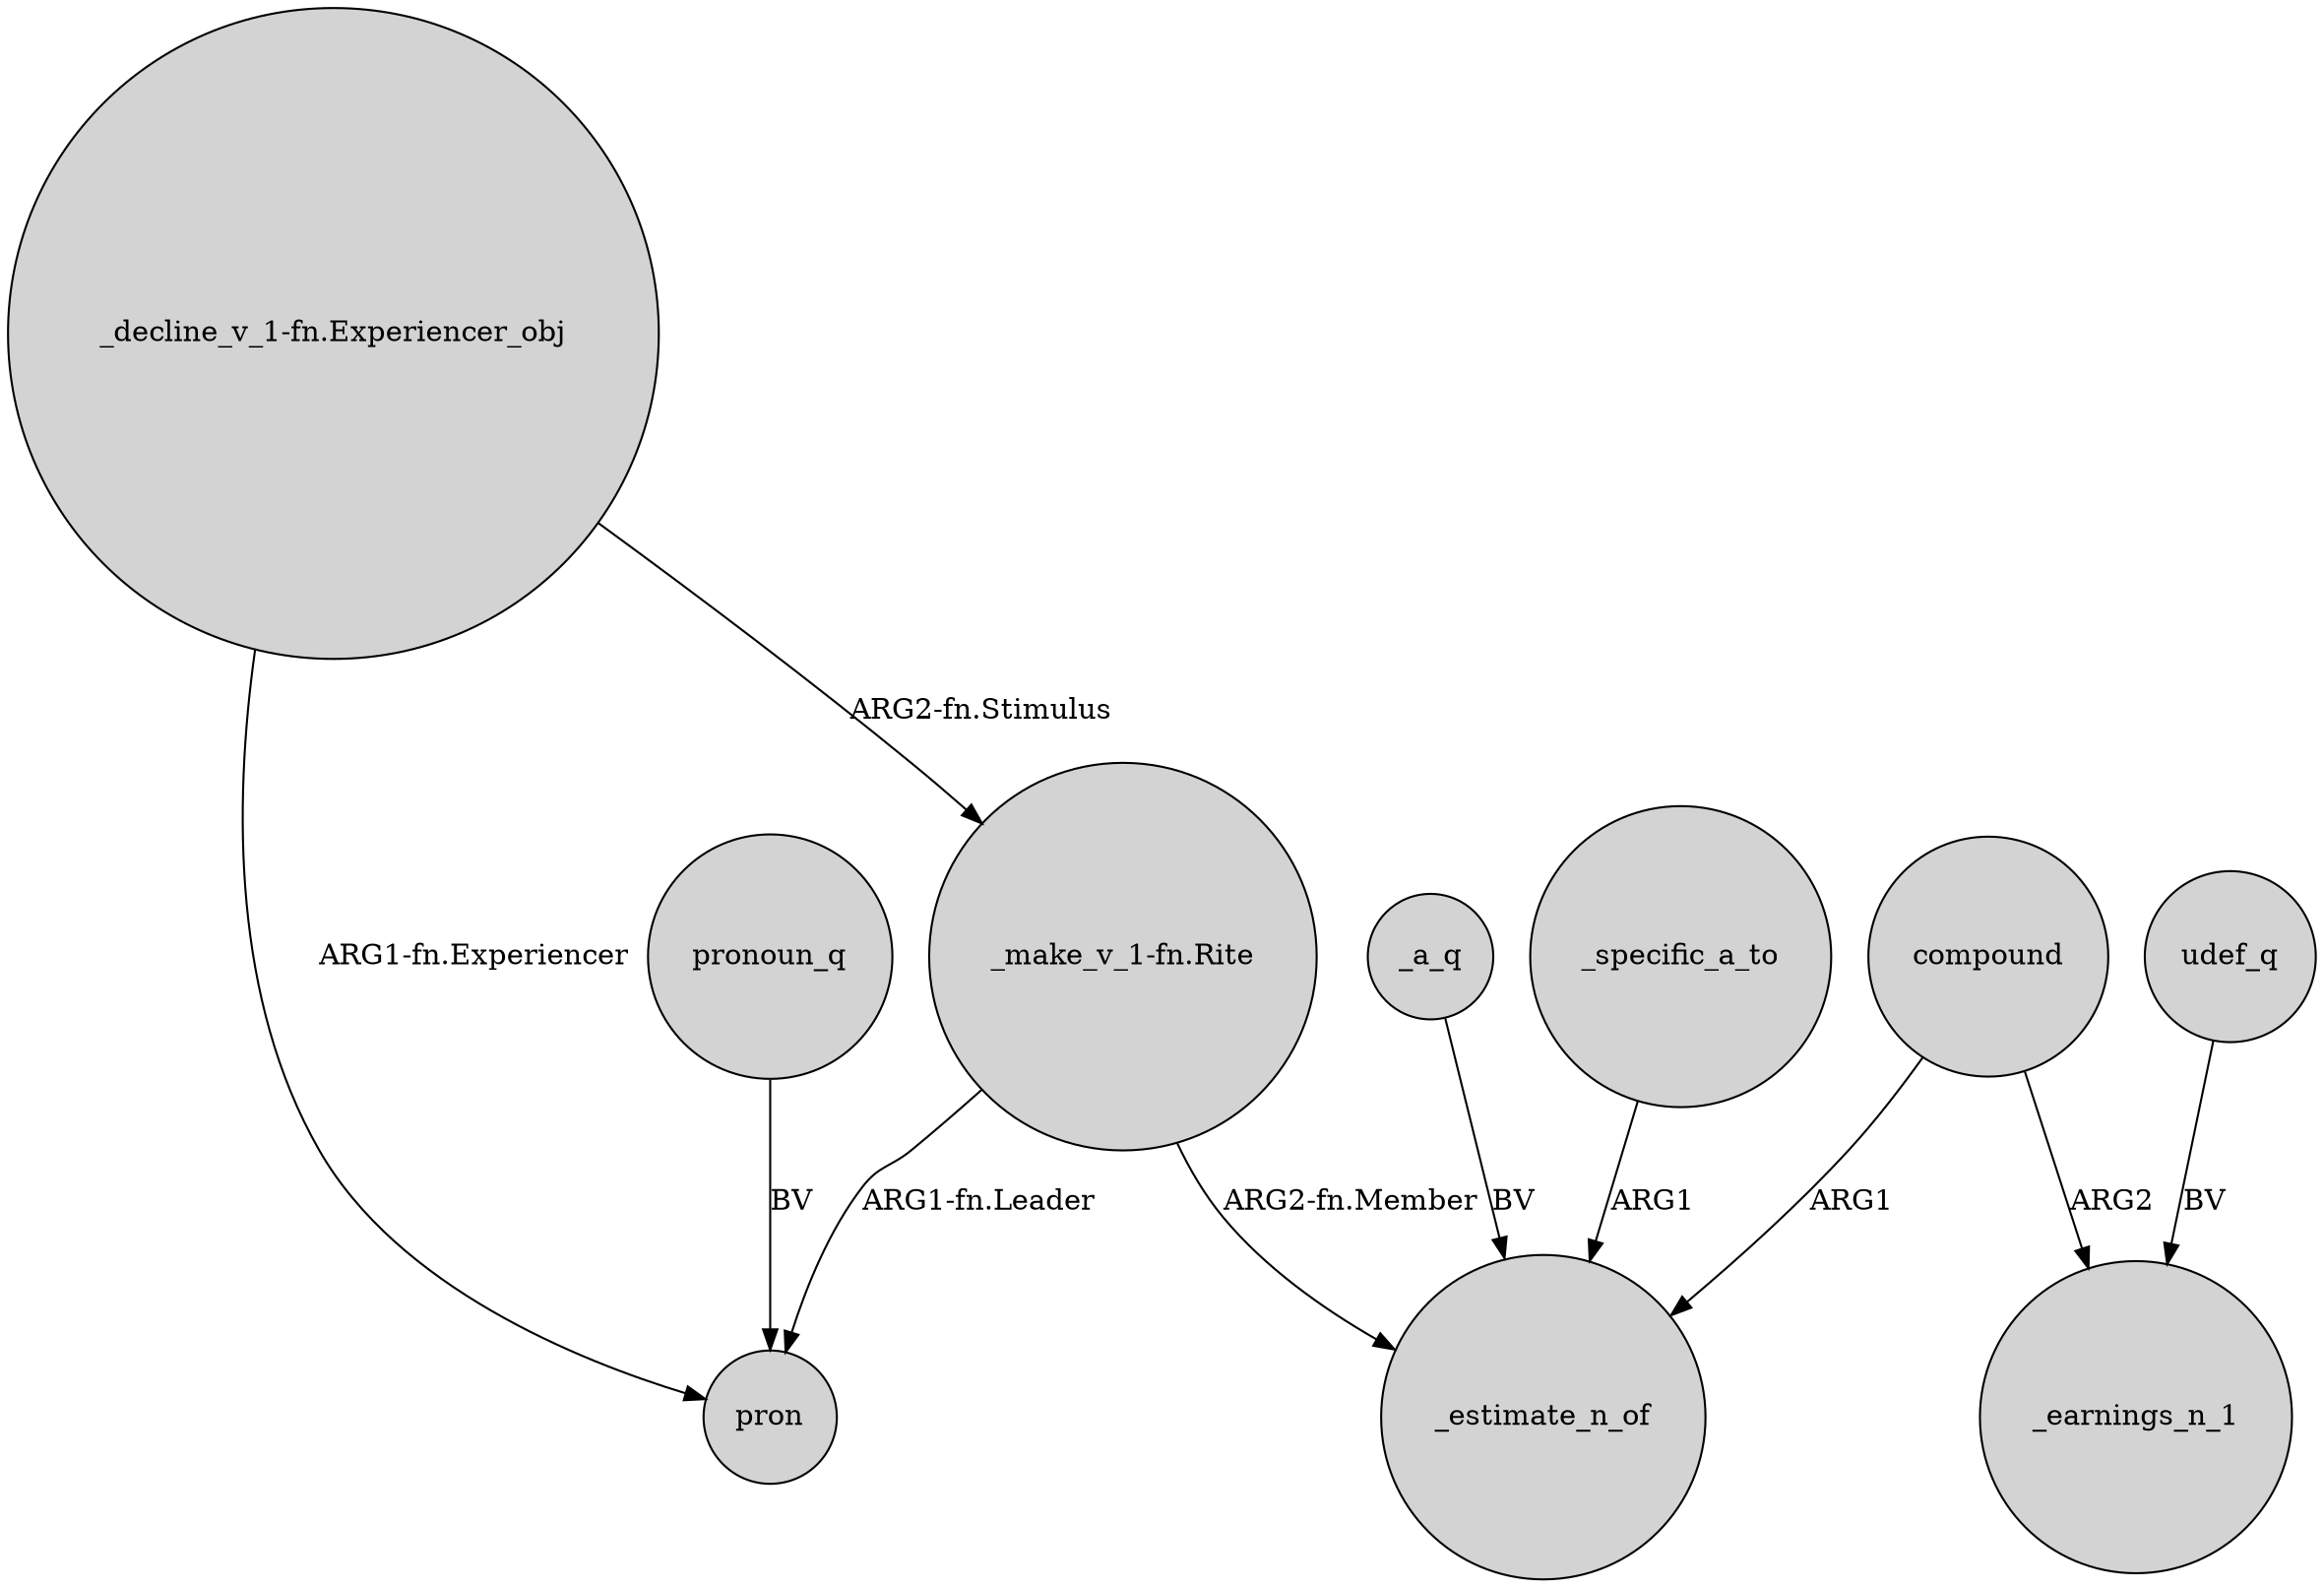 digraph {
	node [shape=circle style=filled]
	"_decline_v_1-fn.Experiencer_obj" -> "_make_v_1-fn.Rite" [label="ARG2-fn.Stimulus"]
	udef_q -> _earnings_n_1 [label=BV]
	"_make_v_1-fn.Rite" -> _estimate_n_of [label="ARG2-fn.Member"]
	"_make_v_1-fn.Rite" -> pron [label="ARG1-fn.Leader"]
	_a_q -> _estimate_n_of [label=BV]
	_specific_a_to -> _estimate_n_of [label=ARG1]
	compound -> _earnings_n_1 [label=ARG2]
	pronoun_q -> pron [label=BV]
	compound -> _estimate_n_of [label=ARG1]
	"_decline_v_1-fn.Experiencer_obj" -> pron [label="ARG1-fn.Experiencer"]
}
